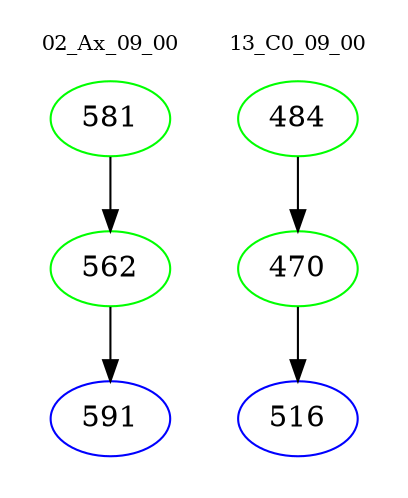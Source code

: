 digraph{
subgraph cluster_0 {
color = white
label = "02_Ax_09_00";
fontsize=10;
T0_581 [label="581", color="green"]
T0_581 -> T0_562 [color="black"]
T0_562 [label="562", color="green"]
T0_562 -> T0_591 [color="black"]
T0_591 [label="591", color="blue"]
}
subgraph cluster_1 {
color = white
label = "13_C0_09_00";
fontsize=10;
T1_484 [label="484", color="green"]
T1_484 -> T1_470 [color="black"]
T1_470 [label="470", color="green"]
T1_470 -> T1_516 [color="black"]
T1_516 [label="516", color="blue"]
}
}
